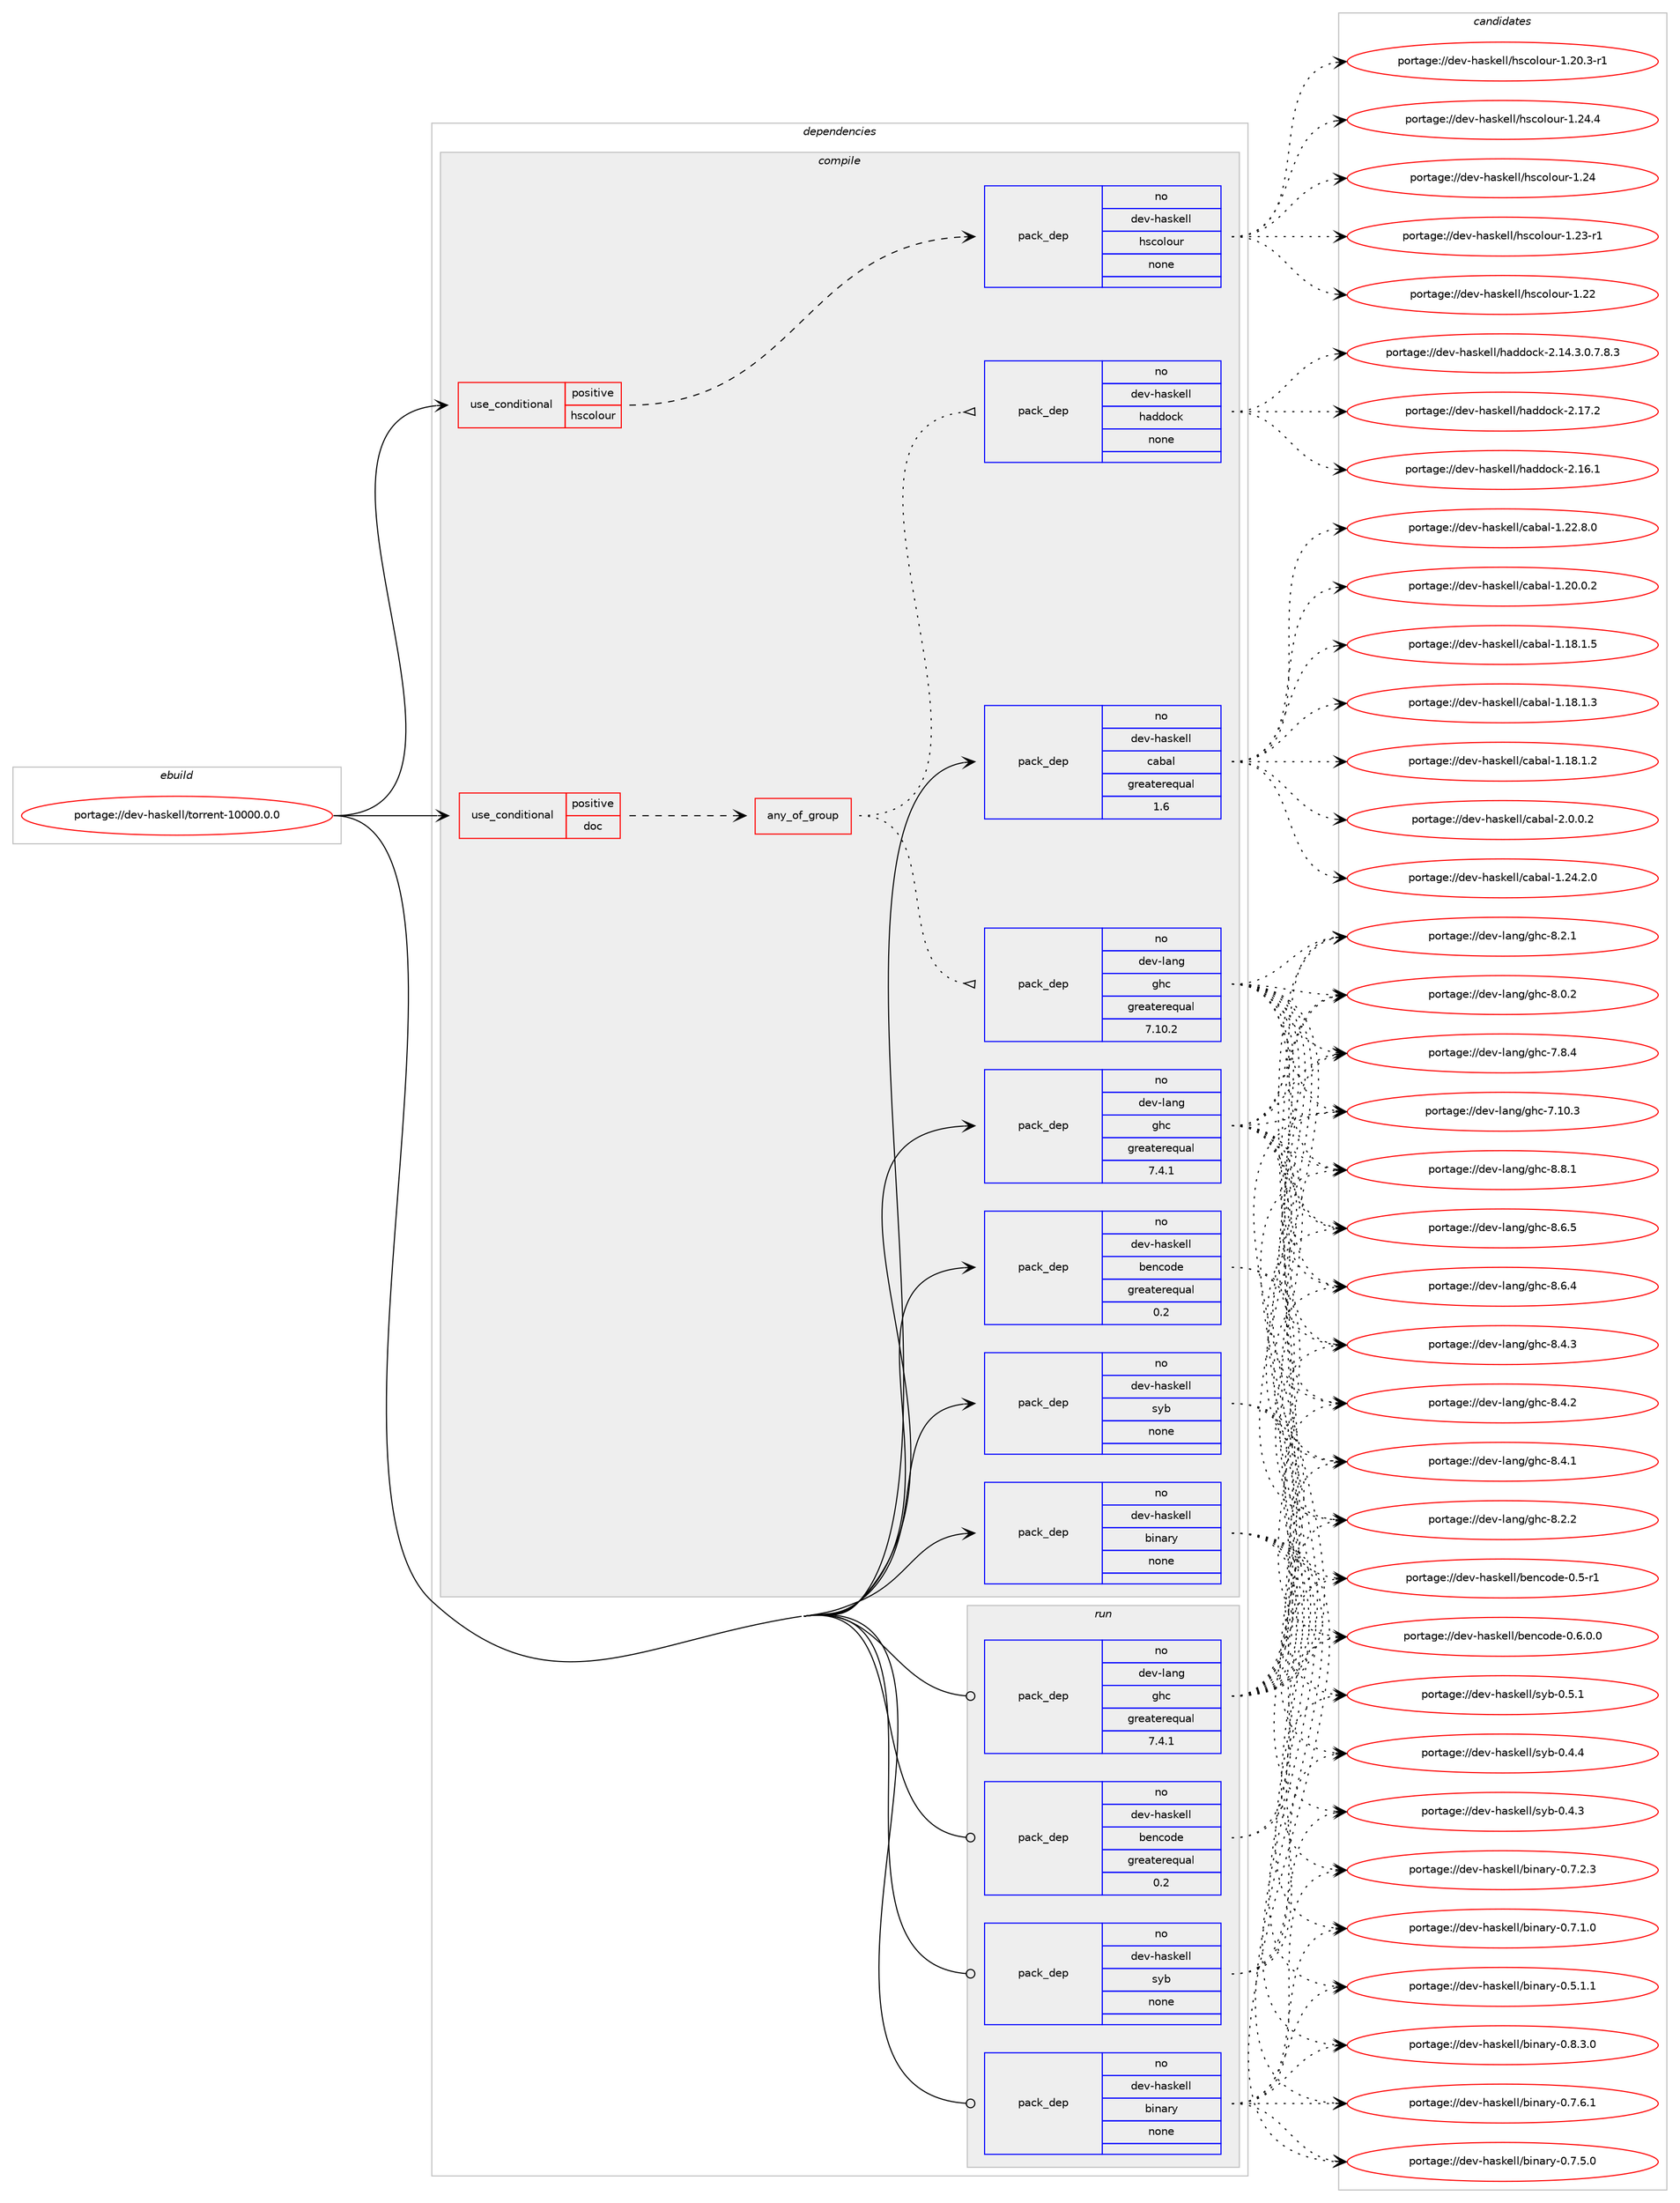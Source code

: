 digraph prolog {

# *************
# Graph options
# *************

newrank=true;
concentrate=true;
compound=true;
graph [rankdir=LR,fontname=Helvetica,fontsize=10,ranksep=1.5];#, ranksep=2.5, nodesep=0.2];
edge  [arrowhead=vee];
node  [fontname=Helvetica,fontsize=10];

# **********
# The ebuild
# **********

subgraph cluster_leftcol {
color=gray;
label=<<i>ebuild</i>>;
id [label="portage://dev-haskell/torrent-10000.0.0", color=red, width=4, href="../dev-haskell/torrent-10000.0.0.svg"];
}

# ****************
# The dependencies
# ****************

subgraph cluster_midcol {
color=gray;
label=<<i>dependencies</i>>;
subgraph cluster_compile {
fillcolor="#eeeeee";
style=filled;
label=<<i>compile</i>>;
subgraph cond131253 {
dependency541065 [label=<<TABLE BORDER="0" CELLBORDER="1" CELLSPACING="0" CELLPADDING="4"><TR><TD ROWSPAN="3" CELLPADDING="10">use_conditional</TD></TR><TR><TD>positive</TD></TR><TR><TD>doc</TD></TR></TABLE>>, shape=none, color=red];
subgraph any5579 {
dependency541066 [label=<<TABLE BORDER="0" CELLBORDER="1" CELLSPACING="0" CELLPADDING="4"><TR><TD CELLPADDING="10">any_of_group</TD></TR></TABLE>>, shape=none, color=red];subgraph pack403996 {
dependency541067 [label=<<TABLE BORDER="0" CELLBORDER="1" CELLSPACING="0" CELLPADDING="4" WIDTH="220"><TR><TD ROWSPAN="6" CELLPADDING="30">pack_dep</TD></TR><TR><TD WIDTH="110">no</TD></TR><TR><TD>dev-haskell</TD></TR><TR><TD>haddock</TD></TR><TR><TD>none</TD></TR><TR><TD></TD></TR></TABLE>>, shape=none, color=blue];
}
dependency541066:e -> dependency541067:w [weight=20,style="dotted",arrowhead="oinv"];
subgraph pack403997 {
dependency541068 [label=<<TABLE BORDER="0" CELLBORDER="1" CELLSPACING="0" CELLPADDING="4" WIDTH="220"><TR><TD ROWSPAN="6" CELLPADDING="30">pack_dep</TD></TR><TR><TD WIDTH="110">no</TD></TR><TR><TD>dev-lang</TD></TR><TR><TD>ghc</TD></TR><TR><TD>greaterequal</TD></TR><TR><TD>7.10.2</TD></TR></TABLE>>, shape=none, color=blue];
}
dependency541066:e -> dependency541068:w [weight=20,style="dotted",arrowhead="oinv"];
}
dependency541065:e -> dependency541066:w [weight=20,style="dashed",arrowhead="vee"];
}
id:e -> dependency541065:w [weight=20,style="solid",arrowhead="vee"];
subgraph cond131254 {
dependency541069 [label=<<TABLE BORDER="0" CELLBORDER="1" CELLSPACING="0" CELLPADDING="4"><TR><TD ROWSPAN="3" CELLPADDING="10">use_conditional</TD></TR><TR><TD>positive</TD></TR><TR><TD>hscolour</TD></TR></TABLE>>, shape=none, color=red];
subgraph pack403998 {
dependency541070 [label=<<TABLE BORDER="0" CELLBORDER="1" CELLSPACING="0" CELLPADDING="4" WIDTH="220"><TR><TD ROWSPAN="6" CELLPADDING="30">pack_dep</TD></TR><TR><TD WIDTH="110">no</TD></TR><TR><TD>dev-haskell</TD></TR><TR><TD>hscolour</TD></TR><TR><TD>none</TD></TR><TR><TD></TD></TR></TABLE>>, shape=none, color=blue];
}
dependency541069:e -> dependency541070:w [weight=20,style="dashed",arrowhead="vee"];
}
id:e -> dependency541069:w [weight=20,style="solid",arrowhead="vee"];
subgraph pack403999 {
dependency541071 [label=<<TABLE BORDER="0" CELLBORDER="1" CELLSPACING="0" CELLPADDING="4" WIDTH="220"><TR><TD ROWSPAN="6" CELLPADDING="30">pack_dep</TD></TR><TR><TD WIDTH="110">no</TD></TR><TR><TD>dev-haskell</TD></TR><TR><TD>bencode</TD></TR><TR><TD>greaterequal</TD></TR><TR><TD>0.2</TD></TR></TABLE>>, shape=none, color=blue];
}
id:e -> dependency541071:w [weight=20,style="solid",arrowhead="vee"];
subgraph pack404000 {
dependency541072 [label=<<TABLE BORDER="0" CELLBORDER="1" CELLSPACING="0" CELLPADDING="4" WIDTH="220"><TR><TD ROWSPAN="6" CELLPADDING="30">pack_dep</TD></TR><TR><TD WIDTH="110">no</TD></TR><TR><TD>dev-haskell</TD></TR><TR><TD>binary</TD></TR><TR><TD>none</TD></TR><TR><TD></TD></TR></TABLE>>, shape=none, color=blue];
}
id:e -> dependency541072:w [weight=20,style="solid",arrowhead="vee"];
subgraph pack404001 {
dependency541073 [label=<<TABLE BORDER="0" CELLBORDER="1" CELLSPACING="0" CELLPADDING="4" WIDTH="220"><TR><TD ROWSPAN="6" CELLPADDING="30">pack_dep</TD></TR><TR><TD WIDTH="110">no</TD></TR><TR><TD>dev-haskell</TD></TR><TR><TD>cabal</TD></TR><TR><TD>greaterequal</TD></TR><TR><TD>1.6</TD></TR></TABLE>>, shape=none, color=blue];
}
id:e -> dependency541073:w [weight=20,style="solid",arrowhead="vee"];
subgraph pack404002 {
dependency541074 [label=<<TABLE BORDER="0" CELLBORDER="1" CELLSPACING="0" CELLPADDING="4" WIDTH="220"><TR><TD ROWSPAN="6" CELLPADDING="30">pack_dep</TD></TR><TR><TD WIDTH="110">no</TD></TR><TR><TD>dev-haskell</TD></TR><TR><TD>syb</TD></TR><TR><TD>none</TD></TR><TR><TD></TD></TR></TABLE>>, shape=none, color=blue];
}
id:e -> dependency541074:w [weight=20,style="solid",arrowhead="vee"];
subgraph pack404003 {
dependency541075 [label=<<TABLE BORDER="0" CELLBORDER="1" CELLSPACING="0" CELLPADDING="4" WIDTH="220"><TR><TD ROWSPAN="6" CELLPADDING="30">pack_dep</TD></TR><TR><TD WIDTH="110">no</TD></TR><TR><TD>dev-lang</TD></TR><TR><TD>ghc</TD></TR><TR><TD>greaterequal</TD></TR><TR><TD>7.4.1</TD></TR></TABLE>>, shape=none, color=blue];
}
id:e -> dependency541075:w [weight=20,style="solid",arrowhead="vee"];
}
subgraph cluster_compileandrun {
fillcolor="#eeeeee";
style=filled;
label=<<i>compile and run</i>>;
}
subgraph cluster_run {
fillcolor="#eeeeee";
style=filled;
label=<<i>run</i>>;
subgraph pack404004 {
dependency541076 [label=<<TABLE BORDER="0" CELLBORDER="1" CELLSPACING="0" CELLPADDING="4" WIDTH="220"><TR><TD ROWSPAN="6" CELLPADDING="30">pack_dep</TD></TR><TR><TD WIDTH="110">no</TD></TR><TR><TD>dev-haskell</TD></TR><TR><TD>bencode</TD></TR><TR><TD>greaterequal</TD></TR><TR><TD>0.2</TD></TR></TABLE>>, shape=none, color=blue];
}
id:e -> dependency541076:w [weight=20,style="solid",arrowhead="odot"];
subgraph pack404005 {
dependency541077 [label=<<TABLE BORDER="0" CELLBORDER="1" CELLSPACING="0" CELLPADDING="4" WIDTH="220"><TR><TD ROWSPAN="6" CELLPADDING="30">pack_dep</TD></TR><TR><TD WIDTH="110">no</TD></TR><TR><TD>dev-haskell</TD></TR><TR><TD>binary</TD></TR><TR><TD>none</TD></TR><TR><TD></TD></TR></TABLE>>, shape=none, color=blue];
}
id:e -> dependency541077:w [weight=20,style="solid",arrowhead="odot"];
subgraph pack404006 {
dependency541078 [label=<<TABLE BORDER="0" CELLBORDER="1" CELLSPACING="0" CELLPADDING="4" WIDTH="220"><TR><TD ROWSPAN="6" CELLPADDING="30">pack_dep</TD></TR><TR><TD WIDTH="110">no</TD></TR><TR><TD>dev-haskell</TD></TR><TR><TD>syb</TD></TR><TR><TD>none</TD></TR><TR><TD></TD></TR></TABLE>>, shape=none, color=blue];
}
id:e -> dependency541078:w [weight=20,style="solid",arrowhead="odot"];
subgraph pack404007 {
dependency541079 [label=<<TABLE BORDER="0" CELLBORDER="1" CELLSPACING="0" CELLPADDING="4" WIDTH="220"><TR><TD ROWSPAN="6" CELLPADDING="30">pack_dep</TD></TR><TR><TD WIDTH="110">no</TD></TR><TR><TD>dev-lang</TD></TR><TR><TD>ghc</TD></TR><TR><TD>greaterequal</TD></TR><TR><TD>7.4.1</TD></TR></TABLE>>, shape=none, color=blue];
}
id:e -> dependency541079:w [weight=20,style="solid",arrowhead="odot"];
}
}

# **************
# The candidates
# **************

subgraph cluster_choices {
rank=same;
color=gray;
label=<<i>candidates</i>>;

subgraph choice403996 {
color=black;
nodesep=1;
choice100101118451049711510710110810847104971001001119910745504649554650 [label="portage://dev-haskell/haddock-2.17.2", color=red, width=4,href="../dev-haskell/haddock-2.17.2.svg"];
choice100101118451049711510710110810847104971001001119910745504649544649 [label="portage://dev-haskell/haddock-2.16.1", color=red, width=4,href="../dev-haskell/haddock-2.16.1.svg"];
choice1001011184510497115107101108108471049710010011199107455046495246514648465546564651 [label="portage://dev-haskell/haddock-2.14.3.0.7.8.3", color=red, width=4,href="../dev-haskell/haddock-2.14.3.0.7.8.3.svg"];
dependency541067:e -> choice100101118451049711510710110810847104971001001119910745504649554650:w [style=dotted,weight="100"];
dependency541067:e -> choice100101118451049711510710110810847104971001001119910745504649544649:w [style=dotted,weight="100"];
dependency541067:e -> choice1001011184510497115107101108108471049710010011199107455046495246514648465546564651:w [style=dotted,weight="100"];
}
subgraph choice403997 {
color=black;
nodesep=1;
choice10010111845108971101034710310499455646564649 [label="portage://dev-lang/ghc-8.8.1", color=red, width=4,href="../dev-lang/ghc-8.8.1.svg"];
choice10010111845108971101034710310499455646544653 [label="portage://dev-lang/ghc-8.6.5", color=red, width=4,href="../dev-lang/ghc-8.6.5.svg"];
choice10010111845108971101034710310499455646544652 [label="portage://dev-lang/ghc-8.6.4", color=red, width=4,href="../dev-lang/ghc-8.6.4.svg"];
choice10010111845108971101034710310499455646524651 [label="portage://dev-lang/ghc-8.4.3", color=red, width=4,href="../dev-lang/ghc-8.4.3.svg"];
choice10010111845108971101034710310499455646524650 [label="portage://dev-lang/ghc-8.4.2", color=red, width=4,href="../dev-lang/ghc-8.4.2.svg"];
choice10010111845108971101034710310499455646524649 [label="portage://dev-lang/ghc-8.4.1", color=red, width=4,href="../dev-lang/ghc-8.4.1.svg"];
choice10010111845108971101034710310499455646504650 [label="portage://dev-lang/ghc-8.2.2", color=red, width=4,href="../dev-lang/ghc-8.2.2.svg"];
choice10010111845108971101034710310499455646504649 [label="portage://dev-lang/ghc-8.2.1", color=red, width=4,href="../dev-lang/ghc-8.2.1.svg"];
choice10010111845108971101034710310499455646484650 [label="portage://dev-lang/ghc-8.0.2", color=red, width=4,href="../dev-lang/ghc-8.0.2.svg"];
choice10010111845108971101034710310499455546564652 [label="portage://dev-lang/ghc-7.8.4", color=red, width=4,href="../dev-lang/ghc-7.8.4.svg"];
choice1001011184510897110103471031049945554649484651 [label="portage://dev-lang/ghc-7.10.3", color=red, width=4,href="../dev-lang/ghc-7.10.3.svg"];
dependency541068:e -> choice10010111845108971101034710310499455646564649:w [style=dotted,weight="100"];
dependency541068:e -> choice10010111845108971101034710310499455646544653:w [style=dotted,weight="100"];
dependency541068:e -> choice10010111845108971101034710310499455646544652:w [style=dotted,weight="100"];
dependency541068:e -> choice10010111845108971101034710310499455646524651:w [style=dotted,weight="100"];
dependency541068:e -> choice10010111845108971101034710310499455646524650:w [style=dotted,weight="100"];
dependency541068:e -> choice10010111845108971101034710310499455646524649:w [style=dotted,weight="100"];
dependency541068:e -> choice10010111845108971101034710310499455646504650:w [style=dotted,weight="100"];
dependency541068:e -> choice10010111845108971101034710310499455646504649:w [style=dotted,weight="100"];
dependency541068:e -> choice10010111845108971101034710310499455646484650:w [style=dotted,weight="100"];
dependency541068:e -> choice10010111845108971101034710310499455546564652:w [style=dotted,weight="100"];
dependency541068:e -> choice1001011184510897110103471031049945554649484651:w [style=dotted,weight="100"];
}
subgraph choice403998 {
color=black;
nodesep=1;
choice1001011184510497115107101108108471041159911110811111711445494650524652 [label="portage://dev-haskell/hscolour-1.24.4", color=red, width=4,href="../dev-haskell/hscolour-1.24.4.svg"];
choice100101118451049711510710110810847104115991111081111171144549465052 [label="portage://dev-haskell/hscolour-1.24", color=red, width=4,href="../dev-haskell/hscolour-1.24.svg"];
choice1001011184510497115107101108108471041159911110811111711445494650514511449 [label="portage://dev-haskell/hscolour-1.23-r1", color=red, width=4,href="../dev-haskell/hscolour-1.23-r1.svg"];
choice100101118451049711510710110810847104115991111081111171144549465050 [label="portage://dev-haskell/hscolour-1.22", color=red, width=4,href="../dev-haskell/hscolour-1.22.svg"];
choice10010111845104971151071011081084710411599111108111117114454946504846514511449 [label="portage://dev-haskell/hscolour-1.20.3-r1", color=red, width=4,href="../dev-haskell/hscolour-1.20.3-r1.svg"];
dependency541070:e -> choice1001011184510497115107101108108471041159911110811111711445494650524652:w [style=dotted,weight="100"];
dependency541070:e -> choice100101118451049711510710110810847104115991111081111171144549465052:w [style=dotted,weight="100"];
dependency541070:e -> choice1001011184510497115107101108108471041159911110811111711445494650514511449:w [style=dotted,weight="100"];
dependency541070:e -> choice100101118451049711510710110810847104115991111081111171144549465050:w [style=dotted,weight="100"];
dependency541070:e -> choice10010111845104971151071011081084710411599111108111117114454946504846514511449:w [style=dotted,weight="100"];
}
subgraph choice403999 {
color=black;
nodesep=1;
choice10010111845104971151071011081084798101110991111001014548465446484648 [label="portage://dev-haskell/bencode-0.6.0.0", color=red, width=4,href="../dev-haskell/bencode-0.6.0.0.svg"];
choice1001011184510497115107101108108479810111099111100101454846534511449 [label="portage://dev-haskell/bencode-0.5-r1", color=red, width=4,href="../dev-haskell/bencode-0.5-r1.svg"];
dependency541071:e -> choice10010111845104971151071011081084798101110991111001014548465446484648:w [style=dotted,weight="100"];
dependency541071:e -> choice1001011184510497115107101108108479810111099111100101454846534511449:w [style=dotted,weight="100"];
}
subgraph choice404000 {
color=black;
nodesep=1;
choice10010111845104971151071011081084798105110971141214548465646514648 [label="portage://dev-haskell/binary-0.8.3.0", color=red, width=4,href="../dev-haskell/binary-0.8.3.0.svg"];
choice10010111845104971151071011081084798105110971141214548465546544649 [label="portage://dev-haskell/binary-0.7.6.1", color=red, width=4,href="../dev-haskell/binary-0.7.6.1.svg"];
choice10010111845104971151071011081084798105110971141214548465546534648 [label="portage://dev-haskell/binary-0.7.5.0", color=red, width=4,href="../dev-haskell/binary-0.7.5.0.svg"];
choice10010111845104971151071011081084798105110971141214548465546504651 [label="portage://dev-haskell/binary-0.7.2.3", color=red, width=4,href="../dev-haskell/binary-0.7.2.3.svg"];
choice10010111845104971151071011081084798105110971141214548465546494648 [label="portage://dev-haskell/binary-0.7.1.0", color=red, width=4,href="../dev-haskell/binary-0.7.1.0.svg"];
choice10010111845104971151071011081084798105110971141214548465346494649 [label="portage://dev-haskell/binary-0.5.1.1", color=red, width=4,href="../dev-haskell/binary-0.5.1.1.svg"];
dependency541072:e -> choice10010111845104971151071011081084798105110971141214548465646514648:w [style=dotted,weight="100"];
dependency541072:e -> choice10010111845104971151071011081084798105110971141214548465546544649:w [style=dotted,weight="100"];
dependency541072:e -> choice10010111845104971151071011081084798105110971141214548465546534648:w [style=dotted,weight="100"];
dependency541072:e -> choice10010111845104971151071011081084798105110971141214548465546504651:w [style=dotted,weight="100"];
dependency541072:e -> choice10010111845104971151071011081084798105110971141214548465546494648:w [style=dotted,weight="100"];
dependency541072:e -> choice10010111845104971151071011081084798105110971141214548465346494649:w [style=dotted,weight="100"];
}
subgraph choice404001 {
color=black;
nodesep=1;
choice100101118451049711510710110810847999798971084550464846484650 [label="portage://dev-haskell/cabal-2.0.0.2", color=red, width=4,href="../dev-haskell/cabal-2.0.0.2.svg"];
choice10010111845104971151071011081084799979897108454946505246504648 [label="portage://dev-haskell/cabal-1.24.2.0", color=red, width=4,href="../dev-haskell/cabal-1.24.2.0.svg"];
choice10010111845104971151071011081084799979897108454946505046564648 [label="portage://dev-haskell/cabal-1.22.8.0", color=red, width=4,href="../dev-haskell/cabal-1.22.8.0.svg"];
choice10010111845104971151071011081084799979897108454946504846484650 [label="portage://dev-haskell/cabal-1.20.0.2", color=red, width=4,href="../dev-haskell/cabal-1.20.0.2.svg"];
choice10010111845104971151071011081084799979897108454946495646494653 [label="portage://dev-haskell/cabal-1.18.1.5", color=red, width=4,href="../dev-haskell/cabal-1.18.1.5.svg"];
choice10010111845104971151071011081084799979897108454946495646494651 [label="portage://dev-haskell/cabal-1.18.1.3", color=red, width=4,href="../dev-haskell/cabal-1.18.1.3.svg"];
choice10010111845104971151071011081084799979897108454946495646494650 [label="portage://dev-haskell/cabal-1.18.1.2", color=red, width=4,href="../dev-haskell/cabal-1.18.1.2.svg"];
dependency541073:e -> choice100101118451049711510710110810847999798971084550464846484650:w [style=dotted,weight="100"];
dependency541073:e -> choice10010111845104971151071011081084799979897108454946505246504648:w [style=dotted,weight="100"];
dependency541073:e -> choice10010111845104971151071011081084799979897108454946505046564648:w [style=dotted,weight="100"];
dependency541073:e -> choice10010111845104971151071011081084799979897108454946504846484650:w [style=dotted,weight="100"];
dependency541073:e -> choice10010111845104971151071011081084799979897108454946495646494653:w [style=dotted,weight="100"];
dependency541073:e -> choice10010111845104971151071011081084799979897108454946495646494651:w [style=dotted,weight="100"];
dependency541073:e -> choice10010111845104971151071011081084799979897108454946495646494650:w [style=dotted,weight="100"];
}
subgraph choice404002 {
color=black;
nodesep=1;
choice10010111845104971151071011081084711512198454846534649 [label="portage://dev-haskell/syb-0.5.1", color=red, width=4,href="../dev-haskell/syb-0.5.1.svg"];
choice10010111845104971151071011081084711512198454846524652 [label="portage://dev-haskell/syb-0.4.4", color=red, width=4,href="../dev-haskell/syb-0.4.4.svg"];
choice10010111845104971151071011081084711512198454846524651 [label="portage://dev-haskell/syb-0.4.3", color=red, width=4,href="../dev-haskell/syb-0.4.3.svg"];
dependency541074:e -> choice10010111845104971151071011081084711512198454846534649:w [style=dotted,weight="100"];
dependency541074:e -> choice10010111845104971151071011081084711512198454846524652:w [style=dotted,weight="100"];
dependency541074:e -> choice10010111845104971151071011081084711512198454846524651:w [style=dotted,weight="100"];
}
subgraph choice404003 {
color=black;
nodesep=1;
choice10010111845108971101034710310499455646564649 [label="portage://dev-lang/ghc-8.8.1", color=red, width=4,href="../dev-lang/ghc-8.8.1.svg"];
choice10010111845108971101034710310499455646544653 [label="portage://dev-lang/ghc-8.6.5", color=red, width=4,href="../dev-lang/ghc-8.6.5.svg"];
choice10010111845108971101034710310499455646544652 [label="portage://dev-lang/ghc-8.6.4", color=red, width=4,href="../dev-lang/ghc-8.6.4.svg"];
choice10010111845108971101034710310499455646524651 [label="portage://dev-lang/ghc-8.4.3", color=red, width=4,href="../dev-lang/ghc-8.4.3.svg"];
choice10010111845108971101034710310499455646524650 [label="portage://dev-lang/ghc-8.4.2", color=red, width=4,href="../dev-lang/ghc-8.4.2.svg"];
choice10010111845108971101034710310499455646524649 [label="portage://dev-lang/ghc-8.4.1", color=red, width=4,href="../dev-lang/ghc-8.4.1.svg"];
choice10010111845108971101034710310499455646504650 [label="portage://dev-lang/ghc-8.2.2", color=red, width=4,href="../dev-lang/ghc-8.2.2.svg"];
choice10010111845108971101034710310499455646504649 [label="portage://dev-lang/ghc-8.2.1", color=red, width=4,href="../dev-lang/ghc-8.2.1.svg"];
choice10010111845108971101034710310499455646484650 [label="portage://dev-lang/ghc-8.0.2", color=red, width=4,href="../dev-lang/ghc-8.0.2.svg"];
choice10010111845108971101034710310499455546564652 [label="portage://dev-lang/ghc-7.8.4", color=red, width=4,href="../dev-lang/ghc-7.8.4.svg"];
choice1001011184510897110103471031049945554649484651 [label="portage://dev-lang/ghc-7.10.3", color=red, width=4,href="../dev-lang/ghc-7.10.3.svg"];
dependency541075:e -> choice10010111845108971101034710310499455646564649:w [style=dotted,weight="100"];
dependency541075:e -> choice10010111845108971101034710310499455646544653:w [style=dotted,weight="100"];
dependency541075:e -> choice10010111845108971101034710310499455646544652:w [style=dotted,weight="100"];
dependency541075:e -> choice10010111845108971101034710310499455646524651:w [style=dotted,weight="100"];
dependency541075:e -> choice10010111845108971101034710310499455646524650:w [style=dotted,weight="100"];
dependency541075:e -> choice10010111845108971101034710310499455646524649:w [style=dotted,weight="100"];
dependency541075:e -> choice10010111845108971101034710310499455646504650:w [style=dotted,weight="100"];
dependency541075:e -> choice10010111845108971101034710310499455646504649:w [style=dotted,weight="100"];
dependency541075:e -> choice10010111845108971101034710310499455646484650:w [style=dotted,weight="100"];
dependency541075:e -> choice10010111845108971101034710310499455546564652:w [style=dotted,weight="100"];
dependency541075:e -> choice1001011184510897110103471031049945554649484651:w [style=dotted,weight="100"];
}
subgraph choice404004 {
color=black;
nodesep=1;
choice10010111845104971151071011081084798101110991111001014548465446484648 [label="portage://dev-haskell/bencode-0.6.0.0", color=red, width=4,href="../dev-haskell/bencode-0.6.0.0.svg"];
choice1001011184510497115107101108108479810111099111100101454846534511449 [label="portage://dev-haskell/bencode-0.5-r1", color=red, width=4,href="../dev-haskell/bencode-0.5-r1.svg"];
dependency541076:e -> choice10010111845104971151071011081084798101110991111001014548465446484648:w [style=dotted,weight="100"];
dependency541076:e -> choice1001011184510497115107101108108479810111099111100101454846534511449:w [style=dotted,weight="100"];
}
subgraph choice404005 {
color=black;
nodesep=1;
choice10010111845104971151071011081084798105110971141214548465646514648 [label="portage://dev-haskell/binary-0.8.3.0", color=red, width=4,href="../dev-haskell/binary-0.8.3.0.svg"];
choice10010111845104971151071011081084798105110971141214548465546544649 [label="portage://dev-haskell/binary-0.7.6.1", color=red, width=4,href="../dev-haskell/binary-0.7.6.1.svg"];
choice10010111845104971151071011081084798105110971141214548465546534648 [label="portage://dev-haskell/binary-0.7.5.0", color=red, width=4,href="../dev-haskell/binary-0.7.5.0.svg"];
choice10010111845104971151071011081084798105110971141214548465546504651 [label="portage://dev-haskell/binary-0.7.2.3", color=red, width=4,href="../dev-haskell/binary-0.7.2.3.svg"];
choice10010111845104971151071011081084798105110971141214548465546494648 [label="portage://dev-haskell/binary-0.7.1.0", color=red, width=4,href="../dev-haskell/binary-0.7.1.0.svg"];
choice10010111845104971151071011081084798105110971141214548465346494649 [label="portage://dev-haskell/binary-0.5.1.1", color=red, width=4,href="../dev-haskell/binary-0.5.1.1.svg"];
dependency541077:e -> choice10010111845104971151071011081084798105110971141214548465646514648:w [style=dotted,weight="100"];
dependency541077:e -> choice10010111845104971151071011081084798105110971141214548465546544649:w [style=dotted,weight="100"];
dependency541077:e -> choice10010111845104971151071011081084798105110971141214548465546534648:w [style=dotted,weight="100"];
dependency541077:e -> choice10010111845104971151071011081084798105110971141214548465546504651:w [style=dotted,weight="100"];
dependency541077:e -> choice10010111845104971151071011081084798105110971141214548465546494648:w [style=dotted,weight="100"];
dependency541077:e -> choice10010111845104971151071011081084798105110971141214548465346494649:w [style=dotted,weight="100"];
}
subgraph choice404006 {
color=black;
nodesep=1;
choice10010111845104971151071011081084711512198454846534649 [label="portage://dev-haskell/syb-0.5.1", color=red, width=4,href="../dev-haskell/syb-0.5.1.svg"];
choice10010111845104971151071011081084711512198454846524652 [label="portage://dev-haskell/syb-0.4.4", color=red, width=4,href="../dev-haskell/syb-0.4.4.svg"];
choice10010111845104971151071011081084711512198454846524651 [label="portage://dev-haskell/syb-0.4.3", color=red, width=4,href="../dev-haskell/syb-0.4.3.svg"];
dependency541078:e -> choice10010111845104971151071011081084711512198454846534649:w [style=dotted,weight="100"];
dependency541078:e -> choice10010111845104971151071011081084711512198454846524652:w [style=dotted,weight="100"];
dependency541078:e -> choice10010111845104971151071011081084711512198454846524651:w [style=dotted,weight="100"];
}
subgraph choice404007 {
color=black;
nodesep=1;
choice10010111845108971101034710310499455646564649 [label="portage://dev-lang/ghc-8.8.1", color=red, width=4,href="../dev-lang/ghc-8.8.1.svg"];
choice10010111845108971101034710310499455646544653 [label="portage://dev-lang/ghc-8.6.5", color=red, width=4,href="../dev-lang/ghc-8.6.5.svg"];
choice10010111845108971101034710310499455646544652 [label="portage://dev-lang/ghc-8.6.4", color=red, width=4,href="../dev-lang/ghc-8.6.4.svg"];
choice10010111845108971101034710310499455646524651 [label="portage://dev-lang/ghc-8.4.3", color=red, width=4,href="../dev-lang/ghc-8.4.3.svg"];
choice10010111845108971101034710310499455646524650 [label="portage://dev-lang/ghc-8.4.2", color=red, width=4,href="../dev-lang/ghc-8.4.2.svg"];
choice10010111845108971101034710310499455646524649 [label="portage://dev-lang/ghc-8.4.1", color=red, width=4,href="../dev-lang/ghc-8.4.1.svg"];
choice10010111845108971101034710310499455646504650 [label="portage://dev-lang/ghc-8.2.2", color=red, width=4,href="../dev-lang/ghc-8.2.2.svg"];
choice10010111845108971101034710310499455646504649 [label="portage://dev-lang/ghc-8.2.1", color=red, width=4,href="../dev-lang/ghc-8.2.1.svg"];
choice10010111845108971101034710310499455646484650 [label="portage://dev-lang/ghc-8.0.2", color=red, width=4,href="../dev-lang/ghc-8.0.2.svg"];
choice10010111845108971101034710310499455546564652 [label="portage://dev-lang/ghc-7.8.4", color=red, width=4,href="../dev-lang/ghc-7.8.4.svg"];
choice1001011184510897110103471031049945554649484651 [label="portage://dev-lang/ghc-7.10.3", color=red, width=4,href="../dev-lang/ghc-7.10.3.svg"];
dependency541079:e -> choice10010111845108971101034710310499455646564649:w [style=dotted,weight="100"];
dependency541079:e -> choice10010111845108971101034710310499455646544653:w [style=dotted,weight="100"];
dependency541079:e -> choice10010111845108971101034710310499455646544652:w [style=dotted,weight="100"];
dependency541079:e -> choice10010111845108971101034710310499455646524651:w [style=dotted,weight="100"];
dependency541079:e -> choice10010111845108971101034710310499455646524650:w [style=dotted,weight="100"];
dependency541079:e -> choice10010111845108971101034710310499455646524649:w [style=dotted,weight="100"];
dependency541079:e -> choice10010111845108971101034710310499455646504650:w [style=dotted,weight="100"];
dependency541079:e -> choice10010111845108971101034710310499455646504649:w [style=dotted,weight="100"];
dependency541079:e -> choice10010111845108971101034710310499455646484650:w [style=dotted,weight="100"];
dependency541079:e -> choice10010111845108971101034710310499455546564652:w [style=dotted,weight="100"];
dependency541079:e -> choice1001011184510897110103471031049945554649484651:w [style=dotted,weight="100"];
}
}

}
